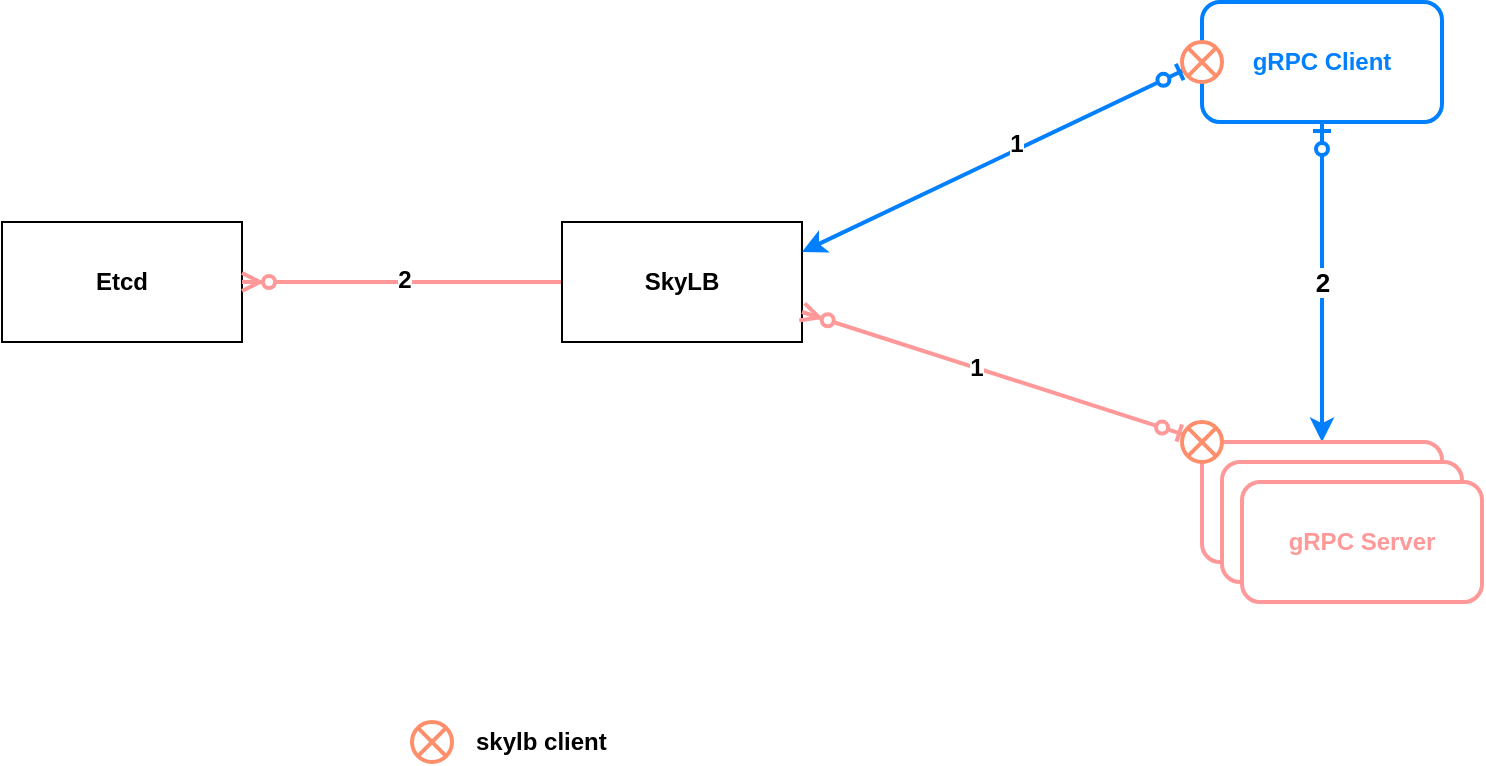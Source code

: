 <mxfile version="12.4.2" type="device" pages="1"><diagram id="Jh_nO9DQ0pOizjGgTdT9" name="第 1 页"><mxGraphModel dx="1186" dy="782" grid="1" gridSize="10" guides="1" tooltips="1" connect="1" arrows="1" fold="1" page="1" pageScale="1" pageWidth="827" pageHeight="1169" math="0" shadow="0"><root><mxCell id="0"/><mxCell id="1" parent="0"/><mxCell id="_jmIn7nW7GLkzNAF58r2-1" value="Etcd" style="rounded=0;whiteSpace=wrap;html=1;fontStyle=1" parent="1" vertex="1"><mxGeometry x="40" y="210" width="120" height="60" as="geometry"/></mxCell><mxCell id="_jmIn7nW7GLkzNAF58r2-7" style="edgeStyle=orthogonalEdgeStyle;rounded=0;orthogonalLoop=1;jettySize=auto;html=1;entryX=1;entryY=0.5;entryDx=0;entryDy=0;fontColor=#007FFF;fillColor=#f8cecc;strokeColor=#FF9999;strokeWidth=2;endArrow=ERzeroToMany;endFill=1;" parent="1" source="_jmIn7nW7GLkzNAF58r2-2" target="_jmIn7nW7GLkzNAF58r2-1" edge="1"><mxGeometry relative="1" as="geometry"/></mxCell><mxCell id="_jmIn7nW7GLkzNAF58r2-2" value="SkyLB" style="rounded=0;whiteSpace=wrap;html=1;fontStyle=1" parent="1" vertex="1"><mxGeometry x="320" y="210" width="120" height="60" as="geometry"/></mxCell><mxCell id="_jmIn7nW7GLkzNAF58r2-11" style="edgeStyle=none;rounded=0;orthogonalLoop=1;jettySize=auto;html=1;entryX=0.5;entryY=0;entryDx=0;entryDy=0;startArrow=ERzeroToOne;startFill=1;endArrow=classic;endFill=1;strokeColor=#007FFF;strokeWidth=2;fontColor=#007FFF;" parent="1" source="_jmIn7nW7GLkzNAF58r2-3" target="_jmIn7nW7GLkzNAF58r2-4" edge="1"><mxGeometry relative="1" as="geometry"/></mxCell><mxCell id="Xrn5gLq-gbAj2gCzCqK7-3" value="2" style="text;html=1;resizable=0;points=[];align=center;verticalAlign=middle;labelBackgroundColor=#ffffff;fontSize=13;fontStyle=1" parent="_jmIn7nW7GLkzNAF58r2-11" vertex="1" connectable="0"><mxGeometry x="0.15" y="2" relative="1" as="geometry"><mxPoint x="-2" y="-12" as="offset"/></mxGeometry></mxCell><mxCell id="_jmIn7nW7GLkzNAF58r2-12" style="edgeStyle=none;rounded=0;orthogonalLoop=1;jettySize=auto;html=1;startArrow=ERzeroToOne;startFill=1;endArrow=classic;endFill=1;strokeColor=#007FFF;strokeWidth=2;fontColor=#007FFF;exitX=0.145;exitY=0.855;exitDx=0;exitDy=0;exitPerimeter=0;entryX=1;entryY=0.25;entryDx=0;entryDy=0;" parent="1" target="_jmIn7nW7GLkzNAF58r2-2" edge="1"><mxGeometry relative="1" as="geometry"><mxPoint x="632.9" y="133.1" as="sourcePoint"/><mxPoint x="440" y="211.587" as="targetPoint"/></mxGeometry></mxCell><mxCell id="Xrn5gLq-gbAj2gCzCqK7-1" value="1" style="text;html=1;resizable=0;points=[];align=center;verticalAlign=middle;labelBackgroundColor=#ffffff;fontStyle=1" parent="_jmIn7nW7GLkzNAF58r2-12" vertex="1" connectable="0"><mxGeometry x="-0.122" y="-3" relative="1" as="geometry"><mxPoint as="offset"/></mxGeometry></mxCell><mxCell id="_jmIn7nW7GLkzNAF58r2-3" value="gRPC Client" style="rounded=1;whiteSpace=wrap;html=1;fontColor=#007FFF;fontStyle=1;strokeColor=#007FFF;absoluteArcSize=0;strokeWidth=2;" parent="1" vertex="1"><mxGeometry x="640" y="100" width="120" height="60" as="geometry"/></mxCell><mxCell id="_jmIn7nW7GLkzNAF58r2-10" style="rounded=0;orthogonalLoop=1;jettySize=auto;html=1;entryX=1;entryY=0.75;entryDx=0;entryDy=0;startArrow=ERzeroToOne;startFill=1;endArrow=ERzeroToMany;endFill=1;strokeColor=#FF9999;strokeWidth=2;fontColor=#007FFF;exitX=0.145;exitY=0.145;exitDx=0;exitDy=0;exitPerimeter=0;" parent="1" target="_jmIn7nW7GLkzNAF58r2-2" edge="1"><mxGeometry relative="1" as="geometry"><mxPoint x="632.9" y="316.9" as="sourcePoint"/><mxPoint x="440" y="259" as="targetPoint"/></mxGeometry></mxCell><mxCell id="Xrn5gLq-gbAj2gCzCqK7-2" value="1" style="text;html=1;resizable=0;points=[];align=center;verticalAlign=middle;labelBackgroundColor=#ffffff;fontStyle=1" parent="_jmIn7nW7GLkzNAF58r2-10" vertex="1" connectable="0"><mxGeometry x="0.107" relative="1" as="geometry"><mxPoint as="offset"/></mxGeometry></mxCell><mxCell id="_jmIn7nW7GLkzNAF58r2-14" value="" style="verticalLabelPosition=bottom;verticalAlign=top;html=1;strokeWidth=2;shape=mxgraph.flowchart.or;fontColor=#007FFF;strokeColor=#FF8E6B;" parent="1" vertex="1"><mxGeometry x="630" y="120" width="20" height="20" as="geometry"/></mxCell><mxCell id="_jmIn7nW7GLkzNAF58r2-18" value="" style="group;fontColor=#000000;" parent="1" vertex="1" connectable="0"><mxGeometry x="245" y="460" width="110" height="20" as="geometry"/></mxCell><mxCell id="_jmIn7nW7GLkzNAF58r2-16" value="" style="verticalLabelPosition=bottom;verticalAlign=top;html=1;strokeWidth=2;shape=mxgraph.flowchart.or;fontColor=#007FFF;strokeColor=#FF8E6B;" parent="_jmIn7nW7GLkzNAF58r2-18" vertex="1"><mxGeometry width="20" height="20" as="geometry"/></mxCell><mxCell id="_jmIn7nW7GLkzNAF58r2-17" value="&lt;font color=&quot;#000000&quot;&gt;skylb client&lt;/font&gt;" style="text;html=1;resizable=0;points=[];autosize=1;align=left;verticalAlign=top;spacingTop=-4;fontColor=#007FFF;fontStyle=1;fontFamily=Helvetica;" parent="_jmIn7nW7GLkzNAF58r2-18" vertex="1"><mxGeometry x="30" width="80" height="20" as="geometry"/></mxCell><mxCell id="_jmIn7nW7GLkzNAF58r2-20" value="" style="group" parent="1" vertex="1" connectable="0"><mxGeometry x="630" y="310" width="150" height="90" as="geometry"/></mxCell><mxCell id="_jmIn7nW7GLkzNAF58r2-19" value="" style="group" parent="_jmIn7nW7GLkzNAF58r2-20" vertex="1" connectable="0"><mxGeometry x="10" y="10" width="140" height="80" as="geometry"/></mxCell><mxCell id="_jmIn7nW7GLkzNAF58r2-4" value="" style="rounded=1;whiteSpace=wrap;html=1;fontColor=#007FFF;fontStyle=1;strokeColor=#FF9999;absoluteArcSize=0;strokeWidth=2;" parent="_jmIn7nW7GLkzNAF58r2-19" vertex="1"><mxGeometry width="120" height="60" as="geometry"/></mxCell><mxCell id="_jmIn7nW7GLkzNAF58r2-5" value="" style="rounded=1;whiteSpace=wrap;html=1;fontColor=#007FFF;fontStyle=1;strokeColor=#FF9999;absoluteArcSize=0;strokeWidth=2;" parent="_jmIn7nW7GLkzNAF58r2-19" vertex="1"><mxGeometry x="10" y="10" width="120" height="60" as="geometry"/></mxCell><mxCell id="_jmIn7nW7GLkzNAF58r2-6" value="&lt;span style=&quot;white-space: normal&quot;&gt;&lt;font color=&quot;#ff9999&quot;&gt;gRPC Server&lt;/font&gt;&lt;/span&gt;" style="rounded=1;whiteSpace=wrap;html=1;fontColor=#007FFF;fontStyle=1;strokeColor=#FF9999;absoluteArcSize=0;strokeWidth=2;" parent="_jmIn7nW7GLkzNAF58r2-19" vertex="1"><mxGeometry x="20" y="20" width="120" height="60" as="geometry"/></mxCell><mxCell id="_jmIn7nW7GLkzNAF58r2-15" value="" style="verticalLabelPosition=bottom;verticalAlign=top;html=1;strokeWidth=2;shape=mxgraph.flowchart.or;fontColor=#007FFF;strokeColor=#FF8E6B;" parent="_jmIn7nW7GLkzNAF58r2-20" vertex="1"><mxGeometry width="20" height="20" as="geometry"/></mxCell><mxCell id="Xrn5gLq-gbAj2gCzCqK7-11" value="2" style="text;html=1;resizable=0;points=[];align=center;verticalAlign=middle;labelBackgroundColor=#ffffff;fontStyle=1" parent="1" vertex="1" connectable="0"><mxGeometry x="550.248" y="173.821" as="geometry"><mxPoint x="-309" y="65" as="offset"/></mxGeometry></mxCell></root></mxGraphModel></diagram></mxfile>
